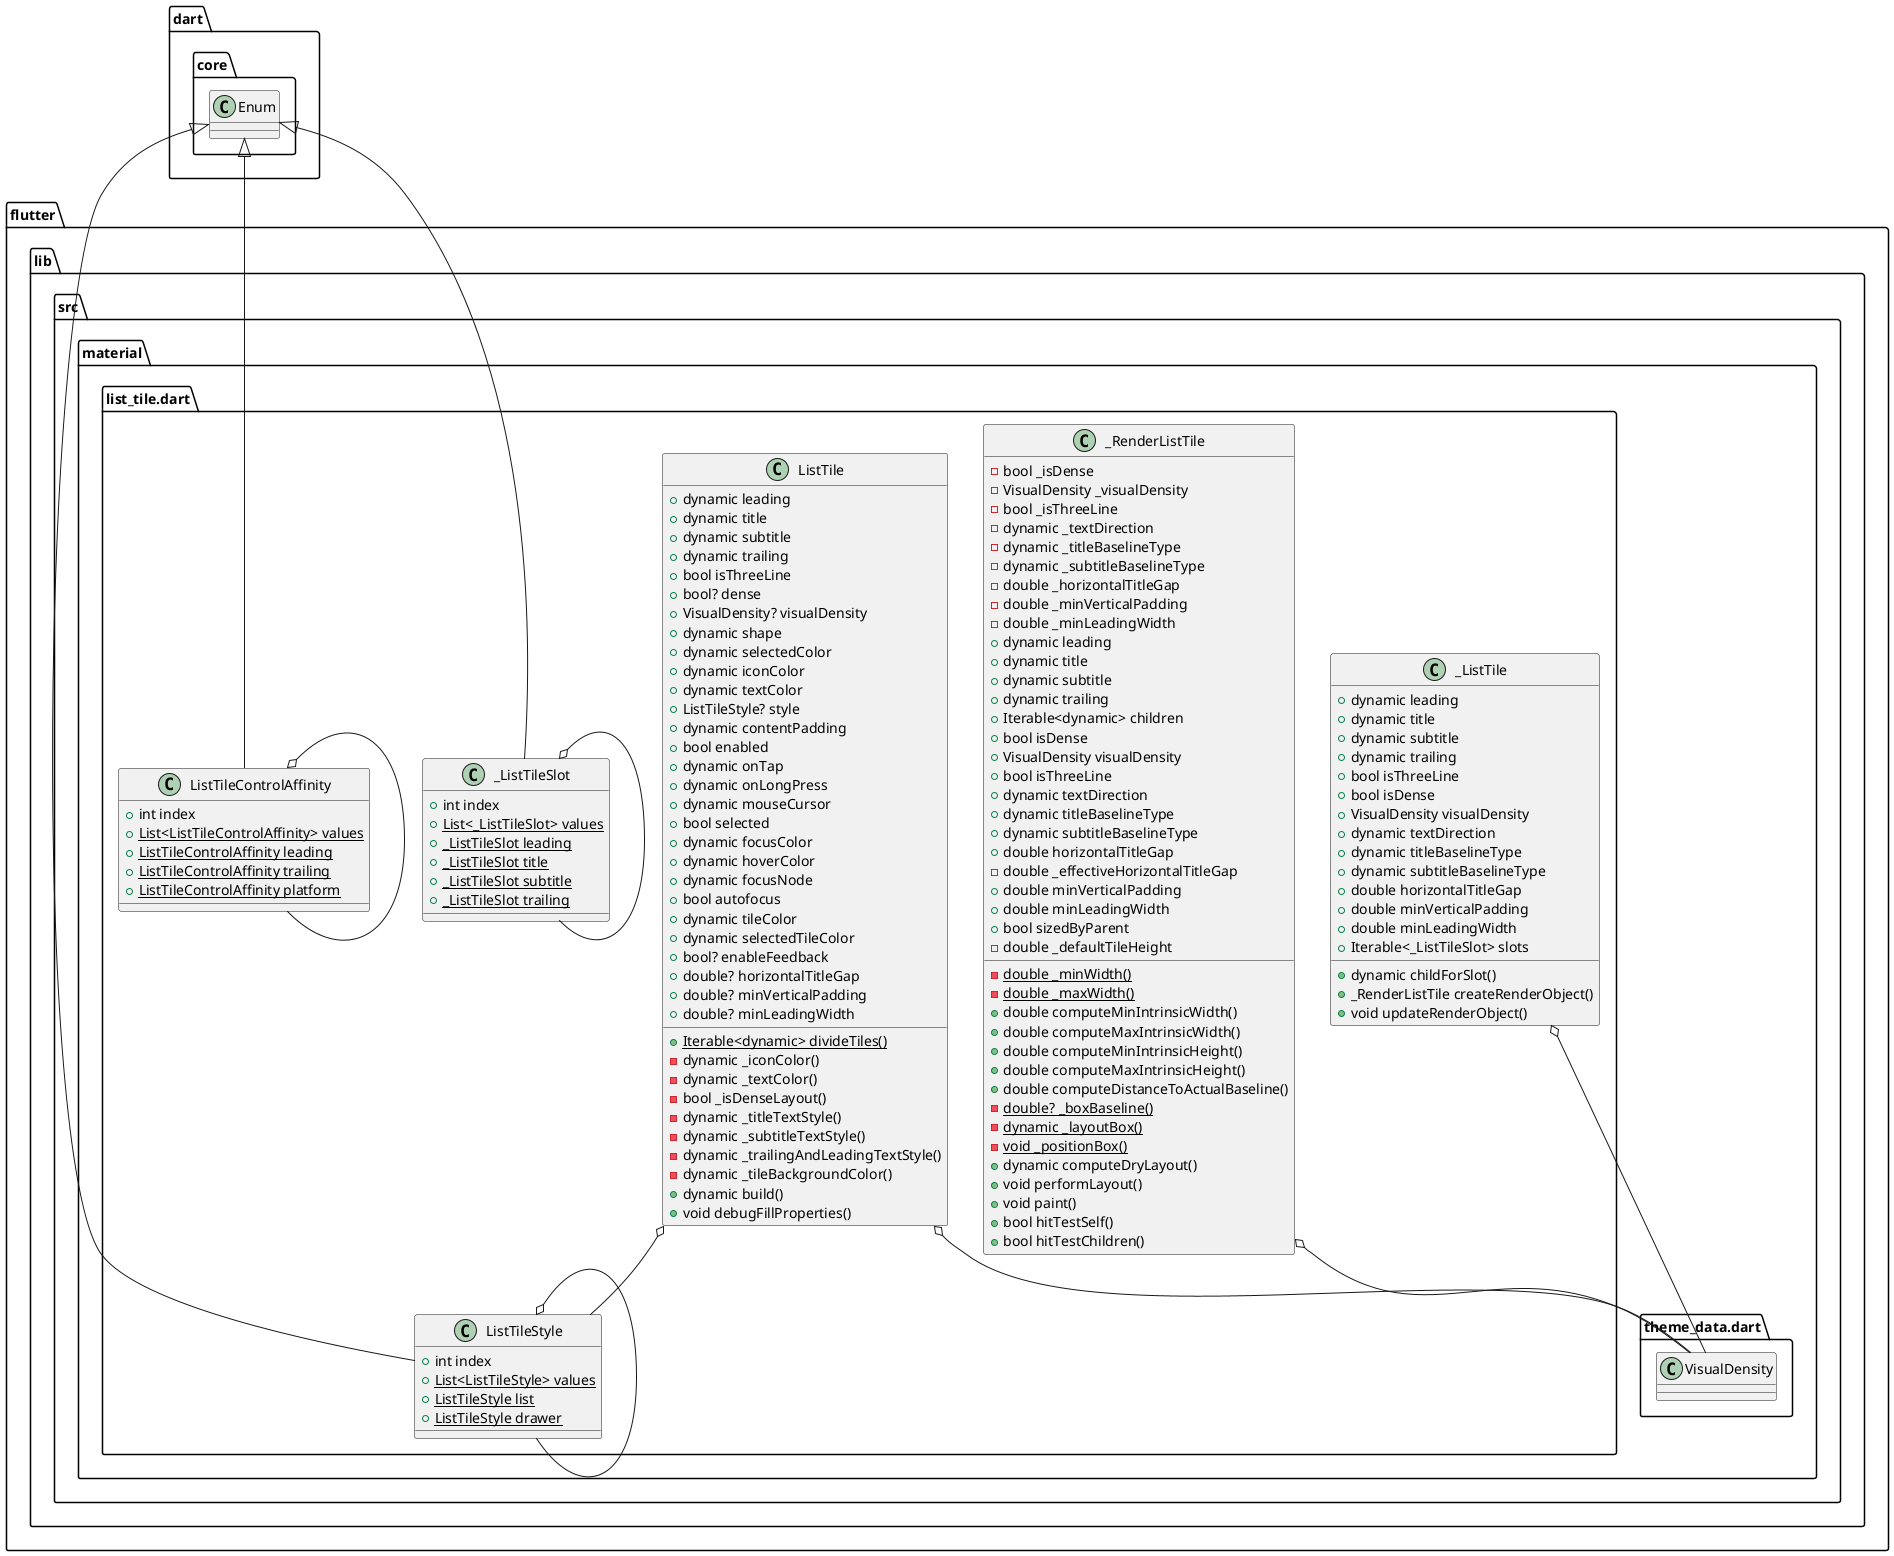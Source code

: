@startuml
set namespaceSeparator ::

class "flutter::lib::src::material::list_tile.dart::ListTile" {
  +dynamic leading
  +dynamic title
  +dynamic subtitle
  +dynamic trailing
  +bool isThreeLine
  +bool? dense
  +VisualDensity? visualDensity
  +dynamic shape
  +dynamic selectedColor
  +dynamic iconColor
  +dynamic textColor
  +ListTileStyle? style
  +dynamic contentPadding
  +bool enabled
  +dynamic onTap
  +dynamic onLongPress
  +dynamic mouseCursor
  +bool selected
  +dynamic focusColor
  +dynamic hoverColor
  +dynamic focusNode
  +bool autofocus
  +dynamic tileColor
  +dynamic selectedTileColor
  +bool? enableFeedback
  +double? horizontalTitleGap
  +double? minVerticalPadding
  +double? minLeadingWidth
  {static} +Iterable<dynamic> divideTiles()
  -dynamic _iconColor()
  -dynamic _textColor()
  -bool _isDenseLayout()
  -dynamic _titleTextStyle()
  -dynamic _subtitleTextStyle()
  -dynamic _trailingAndLeadingTextStyle()
  -dynamic _tileBackgroundColor()
  +dynamic build()
  +void debugFillProperties()
}

"flutter::lib::src::material::list_tile.dart::ListTile" o-- "flutter::lib::src::material::theme_data.dart::VisualDensity"
"flutter::lib::src::material::list_tile.dart::ListTile" o-- "flutter::lib::src::material::list_tile.dart::ListTileStyle"

class "flutter::lib::src::material::list_tile.dart::_ListTile" {
  +dynamic leading
  +dynamic title
  +dynamic subtitle
  +dynamic trailing
  +bool isThreeLine
  +bool isDense
  +VisualDensity visualDensity
  +dynamic textDirection
  +dynamic titleBaselineType
  +dynamic subtitleBaselineType
  +double horizontalTitleGap
  +double minVerticalPadding
  +double minLeadingWidth
  +Iterable<_ListTileSlot> slots
  +dynamic childForSlot()
  +_RenderListTile createRenderObject()
  +void updateRenderObject()
}

"flutter::lib::src::material::list_tile.dart::_ListTile" o-- "flutter::lib::src::material::theme_data.dart::VisualDensity"

class "flutter::lib::src::material::list_tile.dart::_RenderListTile" {
  -bool _isDense
  -VisualDensity _visualDensity
  -bool _isThreeLine
  -dynamic _textDirection
  -dynamic _titleBaselineType
  -dynamic _subtitleBaselineType
  -double _horizontalTitleGap
  -double _minVerticalPadding
  -double _minLeadingWidth
  +dynamic leading
  +dynamic title
  +dynamic subtitle
  +dynamic trailing
  +Iterable<dynamic> children
  +bool isDense
  +VisualDensity visualDensity
  +bool isThreeLine
  +dynamic textDirection
  +dynamic titleBaselineType
  +dynamic subtitleBaselineType
  +double horizontalTitleGap
  -double _effectiveHorizontalTitleGap
  +double minVerticalPadding
  +double minLeadingWidth
  +bool sizedByParent
  -double _defaultTileHeight
  {static} -double _minWidth()
  {static} -double _maxWidth()
  +double computeMinIntrinsicWidth()
  +double computeMaxIntrinsicWidth()
  +double computeMinIntrinsicHeight()
  +double computeMaxIntrinsicHeight()
  +double computeDistanceToActualBaseline()
  {static} -double? _boxBaseline()
  {static} -dynamic _layoutBox()
  {static} -void _positionBox()
  +dynamic computeDryLayout()
  +void performLayout()
  +void paint()
  +bool hitTestSelf()
  +bool hitTestChildren()
}

"flutter::lib::src::material::list_tile.dart::_RenderListTile" o-- "flutter::lib::src::material::theme_data.dart::VisualDensity"

class "flutter::lib::src::material::list_tile.dart::ListTileStyle" {
  +int index
  {static} +List<ListTileStyle> values
  {static} +ListTileStyle list
  {static} +ListTileStyle drawer
}

"flutter::lib::src::material::list_tile.dart::ListTileStyle" o-- "flutter::lib::src::material::list_tile.dart::ListTileStyle"
"dart::core::Enum" <|-- "flutter::lib::src::material::list_tile.dart::ListTileStyle"

class "flutter::lib::src::material::list_tile.dart::ListTileControlAffinity" {
  +int index
  {static} +List<ListTileControlAffinity> values
  {static} +ListTileControlAffinity leading
  {static} +ListTileControlAffinity trailing
  {static} +ListTileControlAffinity platform
}

"flutter::lib::src::material::list_tile.dart::ListTileControlAffinity" o-- "flutter::lib::src::material::list_tile.dart::ListTileControlAffinity"
"dart::core::Enum" <|-- "flutter::lib::src::material::list_tile.dart::ListTileControlAffinity"

class "flutter::lib::src::material::list_tile.dart::_ListTileSlot" {
  +int index
  {static} +List<_ListTileSlot> values
  {static} +_ListTileSlot leading
  {static} +_ListTileSlot title
  {static} +_ListTileSlot subtitle
  {static} +_ListTileSlot trailing
}

"flutter::lib::src::material::list_tile.dart::_ListTileSlot" o-- "flutter::lib::src::material::list_tile.dart::_ListTileSlot"
"dart::core::Enum" <|-- "flutter::lib::src::material::list_tile.dart::_ListTileSlot"


@enduml